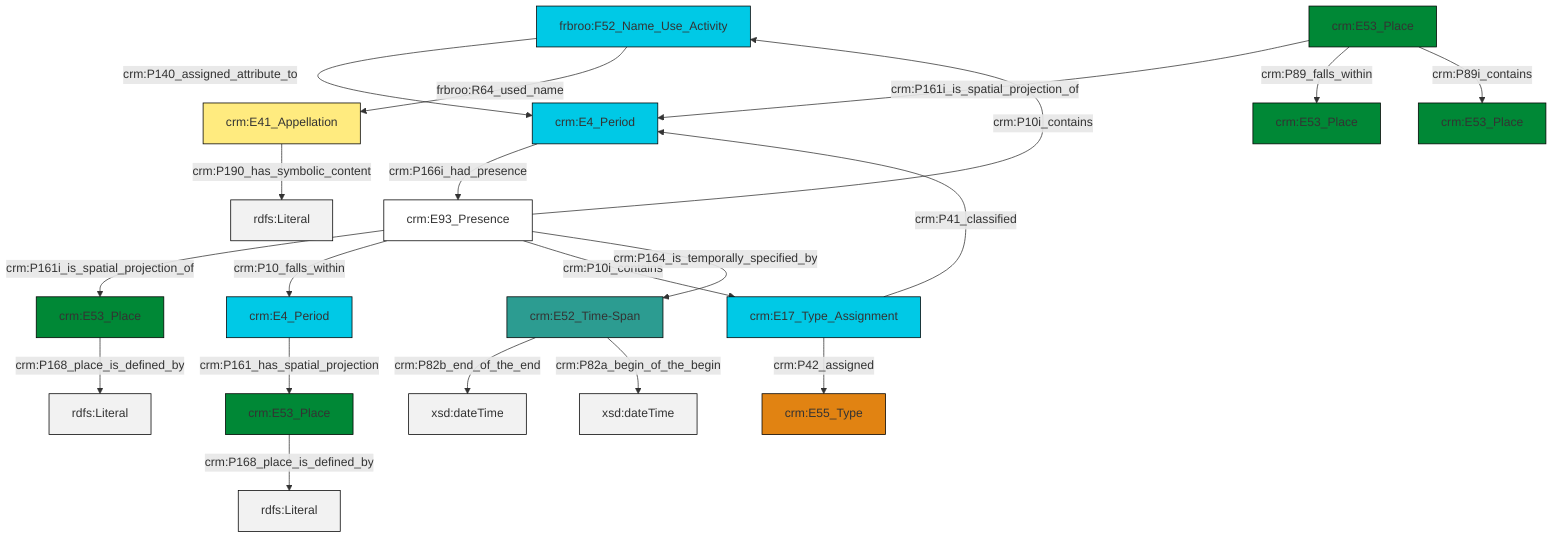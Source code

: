 graph TD
classDef Literal fill:#f2f2f2,stroke:#000000;
classDef CRM_Entity fill:#FFFFFF,stroke:#000000;
classDef Temporal_Entity fill:#00C9E6, stroke:#000000;
classDef Type fill:#E18312, stroke:#000000;
classDef Time-Span fill:#2C9C91, stroke:#000000;
classDef Appellation fill:#FFEB7F, stroke:#000000;
classDef Place fill:#008836, stroke:#000000;
classDef Persistent_Item fill:#B266B2, stroke:#000000;
classDef Conceptual_Object fill:#FFD700, stroke:#000000;
classDef Physical_Thing fill:#D2B48C, stroke:#000000;
classDef Actor fill:#f58aad, stroke:#000000;
classDef PC_Classes fill:#4ce600, stroke:#000000;
classDef Multi fill:#cccccc,stroke:#000000;

0["frbroo:F52_Name_Use_Activity"]:::Temporal_Entity -->|crm:P140_assigned_attribute_to| 1["crm:E4_Period"]:::Temporal_Entity
2["crm:E93_Presence"]:::CRM_Entity -->|crm:P161i_is_spatial_projection_of| 3["crm:E53_Place"]:::Place
1["crm:E4_Period"]:::Temporal_Entity -->|crm:P166i_had_presence| 2["crm:E93_Presence"]:::CRM_Entity
4["crm:E41_Appellation"]:::Appellation -->|crm:P190_has_symbolic_content| 5[rdfs:Literal]:::Literal
2["crm:E93_Presence"]:::CRM_Entity -->|crm:P10_falls_within| 7["crm:E4_Period"]:::Temporal_Entity
10["crm:E52_Time-Span"]:::Time-Span -->|crm:P82b_end_of_the_end| 11[xsd:dateTime]:::Literal
0["frbroo:F52_Name_Use_Activity"]:::Temporal_Entity -->|frbroo:R64_used_name| 4["crm:E41_Appellation"]:::Appellation
16["crm:E53_Place"]:::Place -->|crm:P161i_is_spatial_projection_of| 1["crm:E4_Period"]:::Temporal_Entity
16["crm:E53_Place"]:::Place -->|crm:P89_falls_within| 12["crm:E53_Place"]:::Place
2["crm:E93_Presence"]:::CRM_Entity -->|crm:P10i_contains| 17["crm:E17_Type_Assignment"]:::Temporal_Entity
3["crm:E53_Place"]:::Place -->|crm:P168_place_is_defined_by| 19[rdfs:Literal]:::Literal
16["crm:E53_Place"]:::Place -->|crm:P89i_contains| 21["crm:E53_Place"]:::Place
17["crm:E17_Type_Assignment"]:::Temporal_Entity -->|crm:P42_assigned| 26["crm:E55_Type"]:::Type
7["crm:E4_Period"]:::Temporal_Entity -->|crm:P161_has_spatial_projection| 8["crm:E53_Place"]:::Place
17["crm:E17_Type_Assignment"]:::Temporal_Entity -->|crm:P41_classified| 1["crm:E4_Period"]:::Temporal_Entity
2["crm:E93_Presence"]:::CRM_Entity -->|crm:P164_is_temporally_specified_by| 10["crm:E52_Time-Span"]:::Time-Span
2["crm:E93_Presence"]:::CRM_Entity -->|crm:P10i_contains| 0["frbroo:F52_Name_Use_Activity"]:::Temporal_Entity
8["crm:E53_Place"]:::Place -->|crm:P168_place_is_defined_by| 29[rdfs:Literal]:::Literal
10["crm:E52_Time-Span"]:::Time-Span -->|crm:P82a_begin_of_the_begin| 30[xsd:dateTime]:::Literal